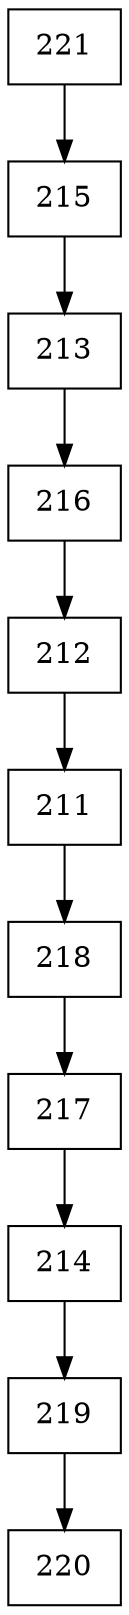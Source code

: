 digraph G {
  node [shape=record];
  node0 [label="{221}"];
  node0 -> node1;
  node1 [label="{215}"];
  node1 -> node2;
  node2 [label="{213}"];
  node2 -> node3;
  node3 [label="{216}"];
  node3 -> node4;
  node4 [label="{212}"];
  node4 -> node5;
  node5 [label="{211}"];
  node5 -> node6;
  node6 [label="{218}"];
  node6 -> node7;
  node7 [label="{217}"];
  node7 -> node8;
  node8 [label="{214}"];
  node8 -> node9;
  node9 [label="{219}"];
  node9 -> node10;
  node10 [label="{220}"];
}
